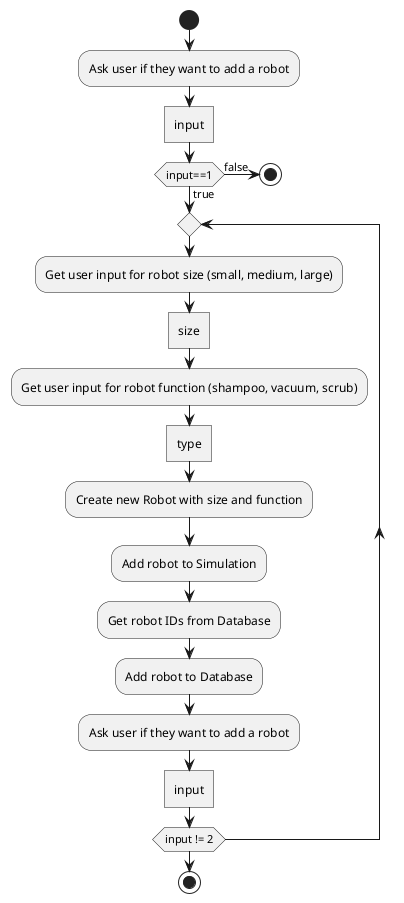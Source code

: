 @startuml RobotSimulationDatabaseActivityDiagram
start
:Ask user if they want to add a robot;
:input]
if (input==1) then (true)
    repeat
        :Get user input for robot size (small, medium, large);
        :size]

        :Get user input for robot function (shampoo, vacuum, scrub);
        :type]

        :Create new Robot with size and function;
        :Add robot to Simulation;
        :Get robot IDs from Database;
        :Add robot to Database;
        
        :Ask user if they want to add a robot;
        :input]
    repeat while (input != 2)
    stop
else (false)
    stop
endif
@enduml
